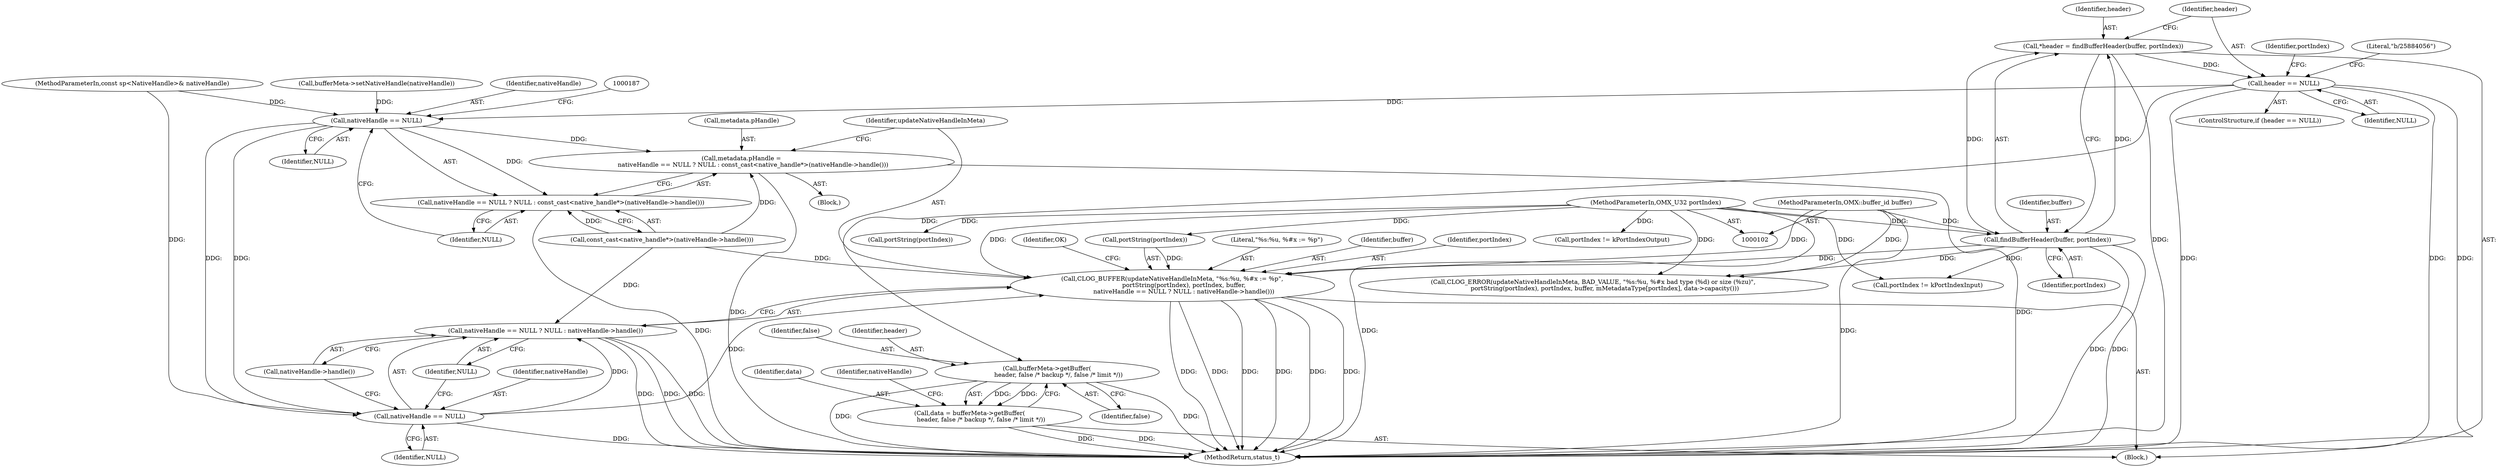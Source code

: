 digraph "0_Android_0f177948ae2640bfe4d70f8e4248e106406b3b0a_17@pointer" {
"1000109" [label="(Call,*header = findBufferHeader(buffer, portIndex))"];
"1000111" [label="(Call,findBufferHeader(buffer, portIndex))"];
"1000105" [label="(MethodParameterIn,OMX::buffer_id buffer)"];
"1000103" [label="(MethodParameterIn,OMX_U32 portIndex)"];
"1000115" [label="(Call,header == NULL)"];
"1000145" [label="(Call,bufferMeta->getBuffer(\n            header, false /* backup */, false /* limit */))"];
"1000143" [label="(Call,data = bufferMeta->getBuffer(\n            header, false /* backup */, false /* limit */))"];
"1000182" [label="(Call,nativeHandle == NULL)"];
"1000177" [label="(Call,metadata.pHandle =\n            nativeHandle == NULL ? NULL : const_cast<native_handle*>(nativeHandle->handle()))"];
"1000181" [label="(Call,nativeHandle == NULL ? NULL : const_cast<native_handle*>(nativeHandle->handle()))"];
"1000213" [label="(Call,nativeHandle == NULL)"];
"1000205" [label="(Call,CLOG_BUFFER(updateNativeHandleInMeta, \"%s:%u, %#x := %p\",\n            portString(portIndex), portIndex, buffer,\n            nativeHandle == NULL ? NULL : nativeHandle->handle()))"];
"1000212" [label="(Call,nativeHandle == NULL ? NULL : nativeHandle->handle())"];
"1000116" [label="(Identifier,header)"];
"1000145" [label="(Call,bufferMeta->getBuffer(\n            header, false /* backup */, false /* limit */))"];
"1000181" [label="(Call,nativeHandle == NULL ? NULL : const_cast<native_handle*>(nativeHandle->handle()))"];
"1000162" [label="(Block,)"];
"1000214" [label="(Identifier,nativeHandle)"];
"1000182" [label="(Call,nativeHandle == NULL)"];
"1000148" [label="(Identifier,false)"];
"1000185" [label="(Identifier,NULL)"];
"1000186" [label="(Call,const_cast<native_handle*>(nativeHandle->handle()))"];
"1000143" [label="(Call,data = bufferMeta->getBuffer(\n            header, false /* backup */, false /* limit */))"];
"1000217" [label="(Call,nativeHandle->handle())"];
"1000220" [label="(MethodReturn,status_t)"];
"1000128" [label="(Call,portIndex != kPortIndexOutput)"];
"1000149" [label="(Call,bufferMeta->setNativeHandle(nativeHandle))"];
"1000206" [label="(Identifier,updateNativeHandleInMeta)"];
"1000104" [label="(MethodParameterIn,const sp<NativeHandle>& nativeHandle)"];
"1000109" [label="(Call,*header = findBufferHeader(buffer, portIndex))"];
"1000215" [label="(Identifier,NULL)"];
"1000195" [label="(Call,portString(portIndex))"];
"1000205" [label="(Call,CLOG_BUFFER(updateNativeHandleInMeta, \"%s:%u, %#x := %p\",\n            portString(portIndex), portIndex, buffer,\n            nativeHandle == NULL ? NULL : nativeHandle->handle()))"];
"1000113" [label="(Identifier,portIndex)"];
"1000126" [label="(Identifier,portIndex)"];
"1000150" [label="(Identifier,nativeHandle)"];
"1000120" [label="(Literal,\"b/25884056\")"];
"1000184" [label="(Identifier,NULL)"];
"1000216" [label="(Identifier,NULL)"];
"1000115" [label="(Call,header == NULL)"];
"1000112" [label="(Identifier,buffer)"];
"1000114" [label="(ControlStructure,if (header == NULL))"];
"1000125" [label="(Call,portIndex != kPortIndexInput)"];
"1000207" [label="(Literal,\"%s:%u, %#x := %p\")"];
"1000177" [label="(Call,metadata.pHandle =\n            nativeHandle == NULL ? NULL : const_cast<native_handle*>(nativeHandle->handle()))"];
"1000212" [label="(Call,nativeHandle == NULL ? NULL : nativeHandle->handle())"];
"1000211" [label="(Identifier,buffer)"];
"1000178" [label="(Call,metadata.pHandle)"];
"1000191" [label="(Call,CLOG_ERROR(updateNativeHandleInMeta, BAD_VALUE, \"%s:%u, %#x bad type (%d) or size (%zu)\",\n            portString(portIndex), portIndex, buffer, mMetadataType[portIndex], data->capacity()))"];
"1000103" [label="(MethodParameterIn,OMX_U32 portIndex)"];
"1000105" [label="(MethodParameterIn,OMX::buffer_id buffer)"];
"1000183" [label="(Identifier,nativeHandle)"];
"1000213" [label="(Call,nativeHandle == NULL)"];
"1000219" [label="(Identifier,OK)"];
"1000111" [label="(Call,findBufferHeader(buffer, portIndex))"];
"1000110" [label="(Identifier,header)"];
"1000208" [label="(Call,portString(portIndex))"];
"1000144" [label="(Identifier,data)"];
"1000106" [label="(Block,)"];
"1000210" [label="(Identifier,portIndex)"];
"1000146" [label="(Identifier,header)"];
"1000147" [label="(Identifier,false)"];
"1000117" [label="(Identifier,NULL)"];
"1000109" -> "1000106"  [label="AST: "];
"1000109" -> "1000111"  [label="CFG: "];
"1000110" -> "1000109"  [label="AST: "];
"1000111" -> "1000109"  [label="AST: "];
"1000116" -> "1000109"  [label="CFG: "];
"1000109" -> "1000220"  [label="DDG: "];
"1000111" -> "1000109"  [label="DDG: "];
"1000111" -> "1000109"  [label="DDG: "];
"1000109" -> "1000115"  [label="DDG: "];
"1000111" -> "1000113"  [label="CFG: "];
"1000112" -> "1000111"  [label="AST: "];
"1000113" -> "1000111"  [label="AST: "];
"1000111" -> "1000220"  [label="DDG: "];
"1000111" -> "1000220"  [label="DDG: "];
"1000105" -> "1000111"  [label="DDG: "];
"1000103" -> "1000111"  [label="DDG: "];
"1000111" -> "1000125"  [label="DDG: "];
"1000111" -> "1000191"  [label="DDG: "];
"1000111" -> "1000205"  [label="DDG: "];
"1000105" -> "1000102"  [label="AST: "];
"1000105" -> "1000220"  [label="DDG: "];
"1000105" -> "1000191"  [label="DDG: "];
"1000105" -> "1000205"  [label="DDG: "];
"1000103" -> "1000102"  [label="AST: "];
"1000103" -> "1000220"  [label="DDG: "];
"1000103" -> "1000125"  [label="DDG: "];
"1000103" -> "1000128"  [label="DDG: "];
"1000103" -> "1000195"  [label="DDG: "];
"1000103" -> "1000191"  [label="DDG: "];
"1000103" -> "1000208"  [label="DDG: "];
"1000103" -> "1000205"  [label="DDG: "];
"1000115" -> "1000114"  [label="AST: "];
"1000115" -> "1000117"  [label="CFG: "];
"1000116" -> "1000115"  [label="AST: "];
"1000117" -> "1000115"  [label="AST: "];
"1000120" -> "1000115"  [label="CFG: "];
"1000126" -> "1000115"  [label="CFG: "];
"1000115" -> "1000220"  [label="DDG: "];
"1000115" -> "1000220"  [label="DDG: "];
"1000115" -> "1000220"  [label="DDG: "];
"1000115" -> "1000145"  [label="DDG: "];
"1000115" -> "1000182"  [label="DDG: "];
"1000145" -> "1000143"  [label="AST: "];
"1000145" -> "1000148"  [label="CFG: "];
"1000146" -> "1000145"  [label="AST: "];
"1000147" -> "1000145"  [label="AST: "];
"1000148" -> "1000145"  [label="AST: "];
"1000143" -> "1000145"  [label="CFG: "];
"1000145" -> "1000220"  [label="DDG: "];
"1000145" -> "1000220"  [label="DDG: "];
"1000145" -> "1000143"  [label="DDG: "];
"1000145" -> "1000143"  [label="DDG: "];
"1000143" -> "1000106"  [label="AST: "];
"1000144" -> "1000143"  [label="AST: "];
"1000150" -> "1000143"  [label="CFG: "];
"1000143" -> "1000220"  [label="DDG: "];
"1000143" -> "1000220"  [label="DDG: "];
"1000182" -> "1000181"  [label="AST: "];
"1000182" -> "1000184"  [label="CFG: "];
"1000183" -> "1000182"  [label="AST: "];
"1000184" -> "1000182"  [label="AST: "];
"1000185" -> "1000182"  [label="CFG: "];
"1000187" -> "1000182"  [label="CFG: "];
"1000182" -> "1000177"  [label="DDG: "];
"1000149" -> "1000182"  [label="DDG: "];
"1000104" -> "1000182"  [label="DDG: "];
"1000182" -> "1000181"  [label="DDG: "];
"1000182" -> "1000213"  [label="DDG: "];
"1000182" -> "1000213"  [label="DDG: "];
"1000177" -> "1000162"  [label="AST: "];
"1000177" -> "1000181"  [label="CFG: "];
"1000178" -> "1000177"  [label="AST: "];
"1000181" -> "1000177"  [label="AST: "];
"1000206" -> "1000177"  [label="CFG: "];
"1000177" -> "1000220"  [label="DDG: "];
"1000177" -> "1000220"  [label="DDG: "];
"1000186" -> "1000177"  [label="DDG: "];
"1000181" -> "1000185"  [label="CFG: "];
"1000181" -> "1000186"  [label="CFG: "];
"1000185" -> "1000181"  [label="AST: "];
"1000186" -> "1000181"  [label="AST: "];
"1000181" -> "1000220"  [label="DDG: "];
"1000186" -> "1000181"  [label="DDG: "];
"1000213" -> "1000212"  [label="AST: "];
"1000213" -> "1000215"  [label="CFG: "];
"1000214" -> "1000213"  [label="AST: "];
"1000215" -> "1000213"  [label="AST: "];
"1000216" -> "1000213"  [label="CFG: "];
"1000217" -> "1000213"  [label="CFG: "];
"1000213" -> "1000220"  [label="DDG: "];
"1000213" -> "1000205"  [label="DDG: "];
"1000104" -> "1000213"  [label="DDG: "];
"1000213" -> "1000212"  [label="DDG: "];
"1000205" -> "1000106"  [label="AST: "];
"1000205" -> "1000212"  [label="CFG: "];
"1000206" -> "1000205"  [label="AST: "];
"1000207" -> "1000205"  [label="AST: "];
"1000208" -> "1000205"  [label="AST: "];
"1000210" -> "1000205"  [label="AST: "];
"1000211" -> "1000205"  [label="AST: "];
"1000212" -> "1000205"  [label="AST: "];
"1000219" -> "1000205"  [label="CFG: "];
"1000205" -> "1000220"  [label="DDG: "];
"1000205" -> "1000220"  [label="DDG: "];
"1000205" -> "1000220"  [label="DDG: "];
"1000205" -> "1000220"  [label="DDG: "];
"1000205" -> "1000220"  [label="DDG: "];
"1000205" -> "1000220"  [label="DDG: "];
"1000208" -> "1000205"  [label="DDG: "];
"1000186" -> "1000205"  [label="DDG: "];
"1000212" -> "1000216"  [label="CFG: "];
"1000212" -> "1000217"  [label="CFG: "];
"1000216" -> "1000212"  [label="AST: "];
"1000217" -> "1000212"  [label="AST: "];
"1000212" -> "1000220"  [label="DDG: "];
"1000212" -> "1000220"  [label="DDG: "];
"1000212" -> "1000220"  [label="DDG: "];
"1000186" -> "1000212"  [label="DDG: "];
}
